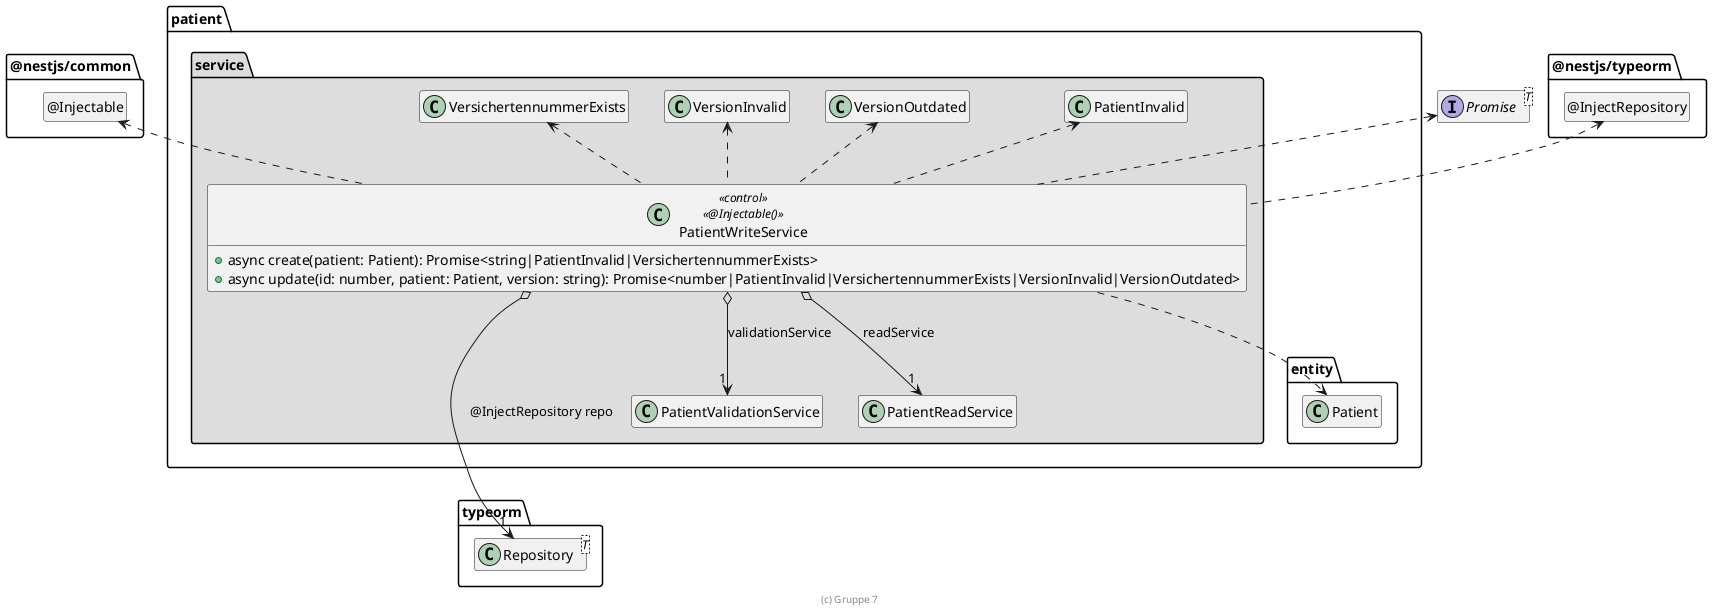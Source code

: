 ' Preview durch <Alt>d

@startuml Anwendungskern

interface Promise<T>

package @nestjs/common {
  class "@Injectable" as Injectable
  hide Injectable circle
}

package typeorm {
  class Repository<T>
}

package @nestjs/typeorm {
  class "@InjectRepository" as InjectRepository
  hide InjectRepository circle
}

package patient {
  package entity {
    class Patient
  }

  package service #DDDDDD {
    class PatientInvalid
    class VersichertennummerExists
    class VersionInvalid
    class VersionOutdated

    class PatientWriteService << control >> <<@Injectable()>> {
      + async create(patient: Patient): Promise<string|PatientInvalid|VersichertennummerExists>
      + async update(id: number, patient: Patient, version: string): Promise<number|PatientInvalid|VersichertennummerExists|VersionInvalid|VersionOutdated>
    }

    PatientWriteService o--> "1" PatientValidationService: validationService
    PatientWriteService o--> "1" PatientReadService: readService
    PatientWriteService o--> "1" Repository: @InjectRepository repo

    PatientWriteService .up.> Injectable
    PatientWriteService .up.> InjectRepository

    PatientWriteService .up.> Promise
    PatientWriteService ..> Patient
    PatientWriteService .up.> PatientInvalid
    PatientWriteService .up.> VersichertennummerExists
    PatientWriteService .up.> VersionInvalid
    PatientWriteService .up.> VersionOutdated

    PatientInvalid .up[hidden].> Patient
    Patient .up[hidden].> Promise
    Patient .up[hidden].> Injectable
    Patient .up[hidden].> InjectRepository
    PatientValidationService .[hidden].> Repository
  }
}

hide empty members

footer (c) Gruppe 7

@enduml
